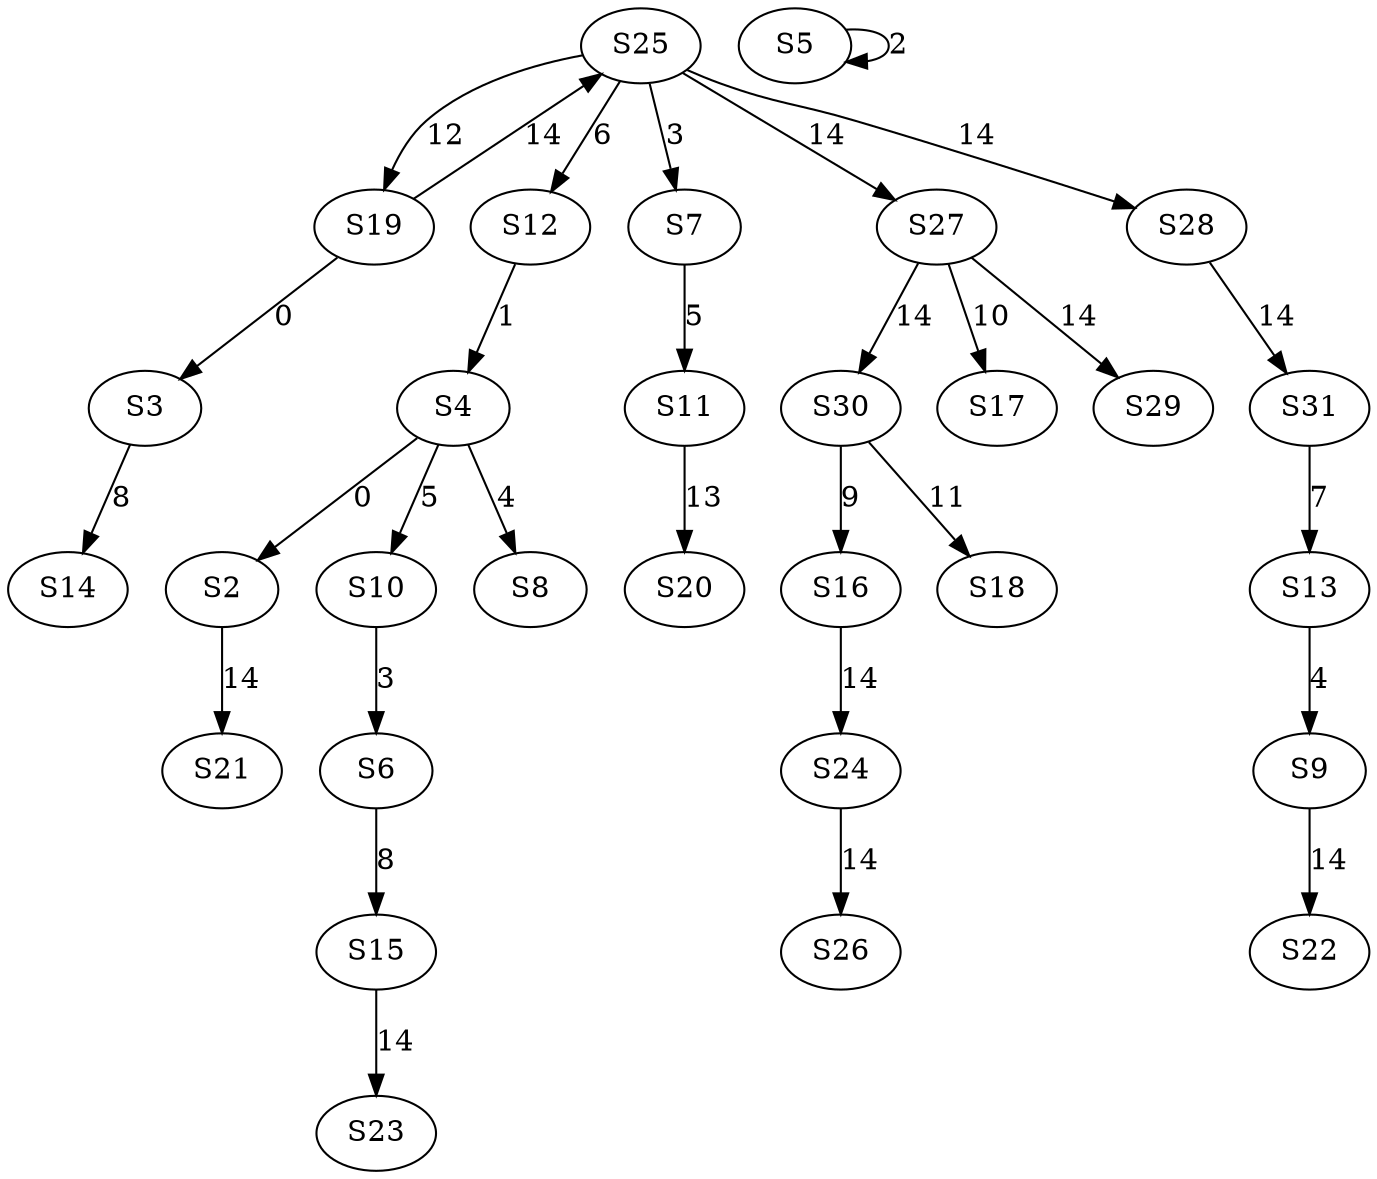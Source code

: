 strict digraph {
	S4 -> S2 [ label = 0 ];
	S19 -> S3 [ label = 0 ];
	S12 -> S4 [ label = 1 ];
	S5 -> S5 [ label = 2 ];
	S10 -> S6 [ label = 3 ];
	S25 -> S7 [ label = 3 ];
	S4 -> S8 [ label = 4 ];
	S13 -> S9 [ label = 4 ];
	S4 -> S10 [ label = 5 ];
	S7 -> S11 [ label = 5 ];
	S25 -> S12 [ label = 6 ];
	S31 -> S13 [ label = 7 ];
	S3 -> S14 [ label = 8 ];
	S6 -> S15 [ label = 8 ];
	S30 -> S16 [ label = 9 ];
	S27 -> S17 [ label = 10 ];
	S30 -> S18 [ label = 11 ];
	S25 -> S19 [ label = 12 ];
	S11 -> S20 [ label = 13 ];
	S2 -> S21 [ label = 14 ];
	S9 -> S22 [ label = 14 ];
	S15 -> S23 [ label = 14 ];
	S16 -> S24 [ label = 14 ];
	S19 -> S25 [ label = 14 ];
	S24 -> S26 [ label = 14 ];
	S25 -> S27 [ label = 14 ];
	S25 -> S28 [ label = 14 ];
	S27 -> S29 [ label = 14 ];
	S27 -> S30 [ label = 14 ];
	S28 -> S31 [ label = 14 ];
}